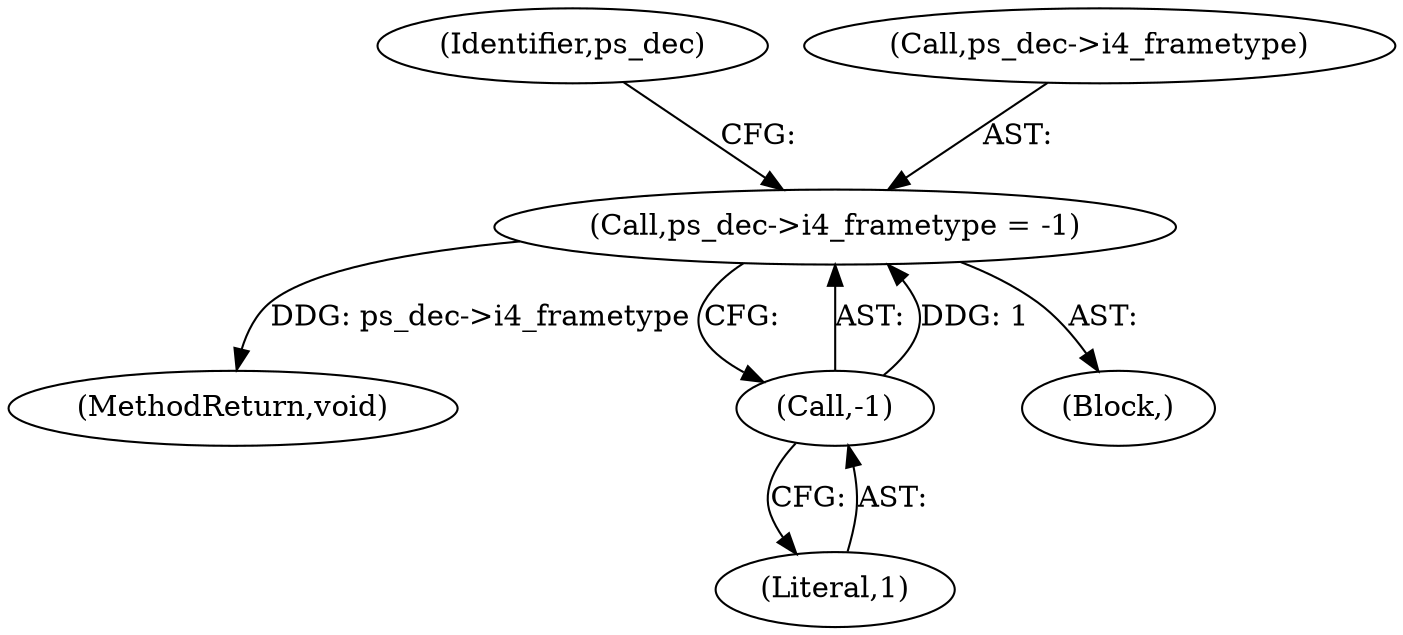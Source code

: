 digraph "0_Android_cc676ebd95247646e67907ccab150fb77a847335@pointer" {
"1000675" [label="(Call,ps_dec->i4_frametype = -1)"];
"1000679" [label="(Call,-1)"];
"1000683" [label="(Identifier,ps_dec)"];
"1000963" [label="(MethodReturn,void)"];
"1000675" [label="(Call,ps_dec->i4_frametype = -1)"];
"1000676" [label="(Call,ps_dec->i4_frametype)"];
"1000121" [label="(Block,)"];
"1000680" [label="(Literal,1)"];
"1000679" [label="(Call,-1)"];
"1000675" -> "1000121"  [label="AST: "];
"1000675" -> "1000679"  [label="CFG: "];
"1000676" -> "1000675"  [label="AST: "];
"1000679" -> "1000675"  [label="AST: "];
"1000683" -> "1000675"  [label="CFG: "];
"1000675" -> "1000963"  [label="DDG: ps_dec->i4_frametype"];
"1000679" -> "1000675"  [label="DDG: 1"];
"1000679" -> "1000680"  [label="CFG: "];
"1000680" -> "1000679"  [label="AST: "];
}
